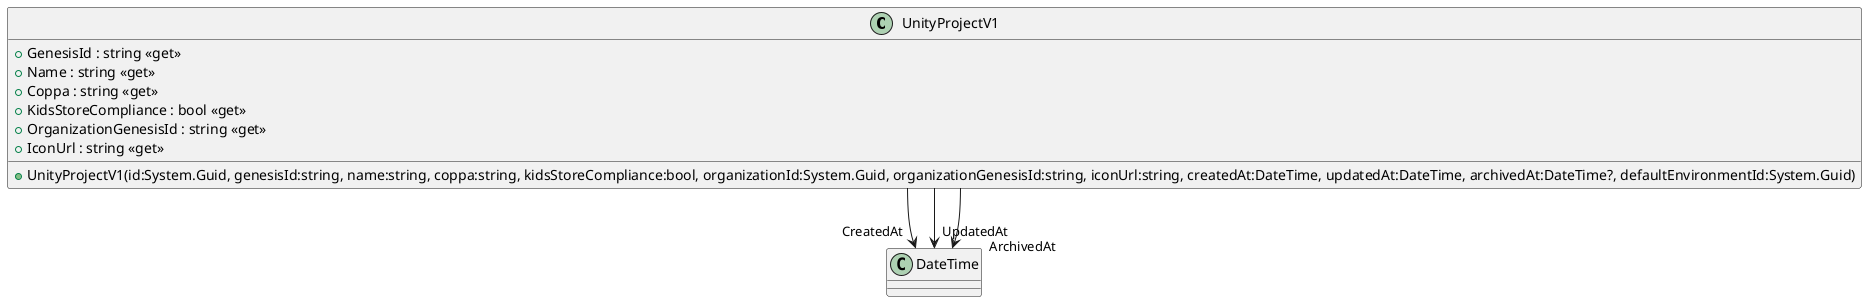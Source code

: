 @startuml
class UnityProjectV1 {
    + UnityProjectV1(id:System.Guid, genesisId:string, name:string, coppa:string, kidsStoreCompliance:bool, organizationId:System.Guid, organizationGenesisId:string, iconUrl:string, createdAt:DateTime, updatedAt:DateTime, archivedAt:DateTime?, defaultEnvironmentId:System.Guid)
    + GenesisId : string <<get>>
    + Name : string <<get>>
    + Coppa : string <<get>>
    + KidsStoreCompliance : bool <<get>>
    + OrganizationGenesisId : string <<get>>
    + IconUrl : string <<get>>
}
UnityProjectV1 --> "CreatedAt" DateTime
UnityProjectV1 --> "UpdatedAt" DateTime
UnityProjectV1 --> "ArchivedAt" DateTime
@enduml
